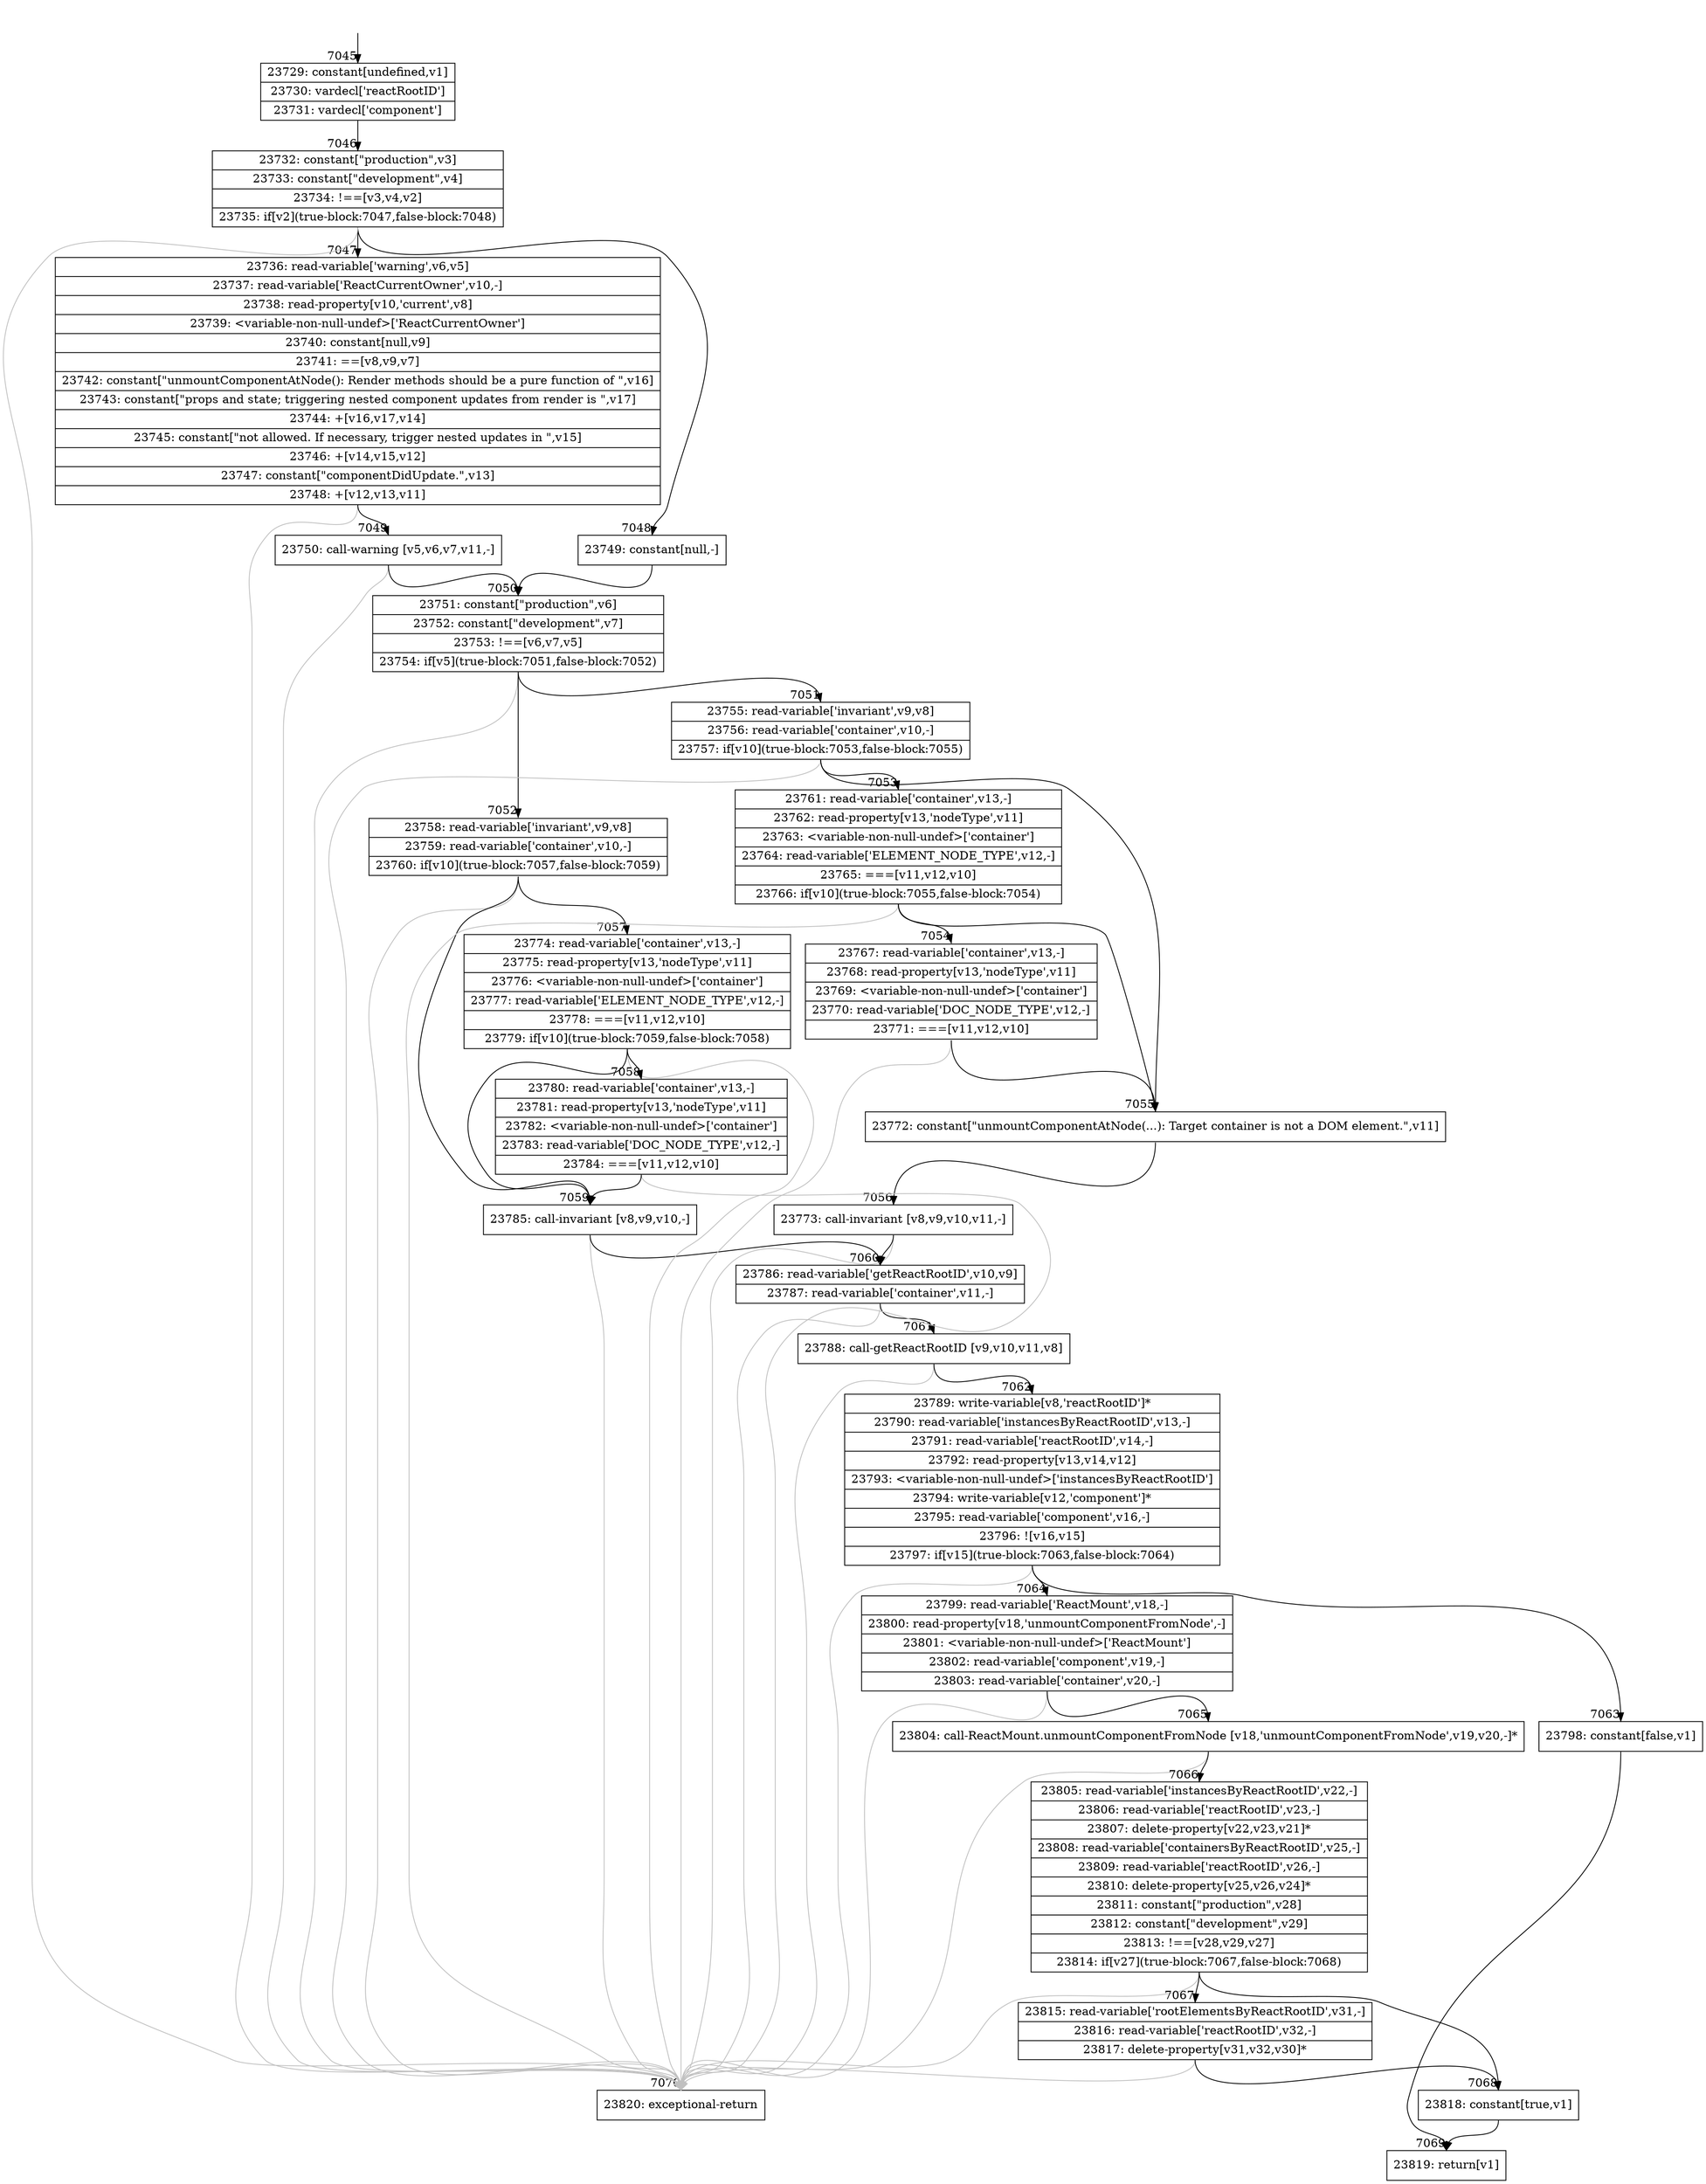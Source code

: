 digraph {
rankdir="TD"
BB_entry490[shape=none,label=""];
BB_entry490 -> BB7045 [tailport=s, headport=n, headlabel="    7045"]
BB7045 [shape=record label="{23729: constant[undefined,v1]|23730: vardecl['reactRootID']|23731: vardecl['component']}" ] 
BB7045 -> BB7046 [tailport=s, headport=n, headlabel="      7046"]
BB7046 [shape=record label="{23732: constant[\"production\",v3]|23733: constant[\"development\",v4]|23734: !==[v3,v4,v2]|23735: if[v2](true-block:7047,false-block:7048)}" ] 
BB7046 -> BB7047 [tailport=s, headport=n, headlabel="      7047"]
BB7046 -> BB7048 [tailport=s, headport=n, headlabel="      7048"]
BB7046 -> BB7070 [tailport=s, headport=n, color=gray, headlabel="      7070"]
BB7047 [shape=record label="{23736: read-variable['warning',v6,v5]|23737: read-variable['ReactCurrentOwner',v10,-]|23738: read-property[v10,'current',v8]|23739: \<variable-non-null-undef\>['ReactCurrentOwner']|23740: constant[null,v9]|23741: ==[v8,v9,v7]|23742: constant[\"unmountComponentAtNode(): Render methods should be a pure function of \",v16]|23743: constant[\"props and state; triggering nested component updates from render is \",v17]|23744: +[v16,v17,v14]|23745: constant[\"not allowed. If necessary, trigger nested updates in \",v15]|23746: +[v14,v15,v12]|23747: constant[\"componentDidUpdate.\",v13]|23748: +[v12,v13,v11]}" ] 
BB7047 -> BB7049 [tailport=s, headport=n, headlabel="      7049"]
BB7047 -> BB7070 [tailport=s, headport=n, color=gray]
BB7048 [shape=record label="{23749: constant[null,-]}" ] 
BB7048 -> BB7050 [tailport=s, headport=n, headlabel="      7050"]
BB7049 [shape=record label="{23750: call-warning [v5,v6,v7,v11,-]}" ] 
BB7049 -> BB7050 [tailport=s, headport=n]
BB7049 -> BB7070 [tailport=s, headport=n, color=gray]
BB7050 [shape=record label="{23751: constant[\"production\",v6]|23752: constant[\"development\",v7]|23753: !==[v6,v7,v5]|23754: if[v5](true-block:7051,false-block:7052)}" ] 
BB7050 -> BB7051 [tailport=s, headport=n, headlabel="      7051"]
BB7050 -> BB7052 [tailport=s, headport=n, headlabel="      7052"]
BB7050 -> BB7070 [tailport=s, headport=n, color=gray]
BB7051 [shape=record label="{23755: read-variable['invariant',v9,v8]|23756: read-variable['container',v10,-]|23757: if[v10](true-block:7053,false-block:7055)}" ] 
BB7051 -> BB7055 [tailport=s, headport=n, headlabel="      7055"]
BB7051 -> BB7053 [tailport=s, headport=n, headlabel="      7053"]
BB7051 -> BB7070 [tailport=s, headport=n, color=gray]
BB7052 [shape=record label="{23758: read-variable['invariant',v9,v8]|23759: read-variable['container',v10,-]|23760: if[v10](true-block:7057,false-block:7059)}" ] 
BB7052 -> BB7059 [tailport=s, headport=n, headlabel="      7059"]
BB7052 -> BB7057 [tailport=s, headport=n, headlabel="      7057"]
BB7052 -> BB7070 [tailport=s, headport=n, color=gray]
BB7053 [shape=record label="{23761: read-variable['container',v13,-]|23762: read-property[v13,'nodeType',v11]|23763: \<variable-non-null-undef\>['container']|23764: read-variable['ELEMENT_NODE_TYPE',v12,-]|23765: ===[v11,v12,v10]|23766: if[v10](true-block:7055,false-block:7054)}" ] 
BB7053 -> BB7055 [tailport=s, headport=n]
BB7053 -> BB7054 [tailport=s, headport=n, headlabel="      7054"]
BB7053 -> BB7070 [tailport=s, headport=n, color=gray]
BB7054 [shape=record label="{23767: read-variable['container',v13,-]|23768: read-property[v13,'nodeType',v11]|23769: \<variable-non-null-undef\>['container']|23770: read-variable['DOC_NODE_TYPE',v12,-]|23771: ===[v11,v12,v10]}" ] 
BB7054 -> BB7055 [tailport=s, headport=n]
BB7054 -> BB7070 [tailport=s, headport=n, color=gray]
BB7055 [shape=record label="{23772: constant[\"unmountComponentAtNode(...): Target container is not a DOM element.\",v11]}" ] 
BB7055 -> BB7056 [tailport=s, headport=n, headlabel="      7056"]
BB7056 [shape=record label="{23773: call-invariant [v8,v9,v10,v11,-]}" ] 
BB7056 -> BB7060 [tailport=s, headport=n, headlabel="      7060"]
BB7056 -> BB7070 [tailport=s, headport=n, color=gray]
BB7057 [shape=record label="{23774: read-variable['container',v13,-]|23775: read-property[v13,'nodeType',v11]|23776: \<variable-non-null-undef\>['container']|23777: read-variable['ELEMENT_NODE_TYPE',v12,-]|23778: ===[v11,v12,v10]|23779: if[v10](true-block:7059,false-block:7058)}" ] 
BB7057 -> BB7059 [tailport=s, headport=n]
BB7057 -> BB7058 [tailport=s, headport=n, headlabel="      7058"]
BB7057 -> BB7070 [tailport=s, headport=n, color=gray]
BB7058 [shape=record label="{23780: read-variable['container',v13,-]|23781: read-property[v13,'nodeType',v11]|23782: \<variable-non-null-undef\>['container']|23783: read-variable['DOC_NODE_TYPE',v12,-]|23784: ===[v11,v12,v10]}" ] 
BB7058 -> BB7059 [tailport=s, headport=n]
BB7058 -> BB7070 [tailport=s, headport=n, color=gray]
BB7059 [shape=record label="{23785: call-invariant [v8,v9,v10,-]}" ] 
BB7059 -> BB7060 [tailport=s, headport=n]
BB7059 -> BB7070 [tailport=s, headport=n, color=gray]
BB7060 [shape=record label="{23786: read-variable['getReactRootID',v10,v9]|23787: read-variable['container',v11,-]}" ] 
BB7060 -> BB7061 [tailport=s, headport=n, headlabel="      7061"]
BB7060 -> BB7070 [tailport=s, headport=n, color=gray]
BB7061 [shape=record label="{23788: call-getReactRootID [v9,v10,v11,v8]}" ] 
BB7061 -> BB7062 [tailport=s, headport=n, headlabel="      7062"]
BB7061 -> BB7070 [tailport=s, headport=n, color=gray]
BB7062 [shape=record label="{23789: write-variable[v8,'reactRootID']*|23790: read-variable['instancesByReactRootID',v13,-]|23791: read-variable['reactRootID',v14,-]|23792: read-property[v13,v14,v12]|23793: \<variable-non-null-undef\>['instancesByReactRootID']|23794: write-variable[v12,'component']*|23795: read-variable['component',v16,-]|23796: ![v16,v15]|23797: if[v15](true-block:7063,false-block:7064)}" ] 
BB7062 -> BB7063 [tailport=s, headport=n, headlabel="      7063"]
BB7062 -> BB7064 [tailport=s, headport=n, headlabel="      7064"]
BB7062 -> BB7070 [tailport=s, headport=n, color=gray]
BB7063 [shape=record label="{23798: constant[false,v1]}" ] 
BB7063 -> BB7069 [tailport=s, headport=n, headlabel="      7069"]
BB7064 [shape=record label="{23799: read-variable['ReactMount',v18,-]|23800: read-property[v18,'unmountComponentFromNode',-]|23801: \<variable-non-null-undef\>['ReactMount']|23802: read-variable['component',v19,-]|23803: read-variable['container',v20,-]}" ] 
BB7064 -> BB7065 [tailport=s, headport=n, headlabel="      7065"]
BB7064 -> BB7070 [tailport=s, headport=n, color=gray]
BB7065 [shape=record label="{23804: call-ReactMount.unmountComponentFromNode [v18,'unmountComponentFromNode',v19,v20,-]*}" ] 
BB7065 -> BB7066 [tailport=s, headport=n, headlabel="      7066"]
BB7065 -> BB7070 [tailport=s, headport=n, color=gray]
BB7066 [shape=record label="{23805: read-variable['instancesByReactRootID',v22,-]|23806: read-variable['reactRootID',v23,-]|23807: delete-property[v22,v23,v21]*|23808: read-variable['containersByReactRootID',v25,-]|23809: read-variable['reactRootID',v26,-]|23810: delete-property[v25,v26,v24]*|23811: constant[\"production\",v28]|23812: constant[\"development\",v29]|23813: !==[v28,v29,v27]|23814: if[v27](true-block:7067,false-block:7068)}" ] 
BB7066 -> BB7067 [tailport=s, headport=n, headlabel="      7067"]
BB7066 -> BB7068 [tailport=s, headport=n, headlabel="      7068"]
BB7066 -> BB7070 [tailport=s, headport=n, color=gray]
BB7067 [shape=record label="{23815: read-variable['rootElementsByReactRootID',v31,-]|23816: read-variable['reactRootID',v32,-]|23817: delete-property[v31,v32,v30]*}" ] 
BB7067 -> BB7068 [tailport=s, headport=n]
BB7067 -> BB7070 [tailport=s, headport=n, color=gray]
BB7068 [shape=record label="{23818: constant[true,v1]}" ] 
BB7068 -> BB7069 [tailport=s, headport=n]
BB7069 [shape=record label="{23819: return[v1]}" ] 
BB7070 [shape=record label="{23820: exceptional-return}" ] 
//#$~ 12389
}

